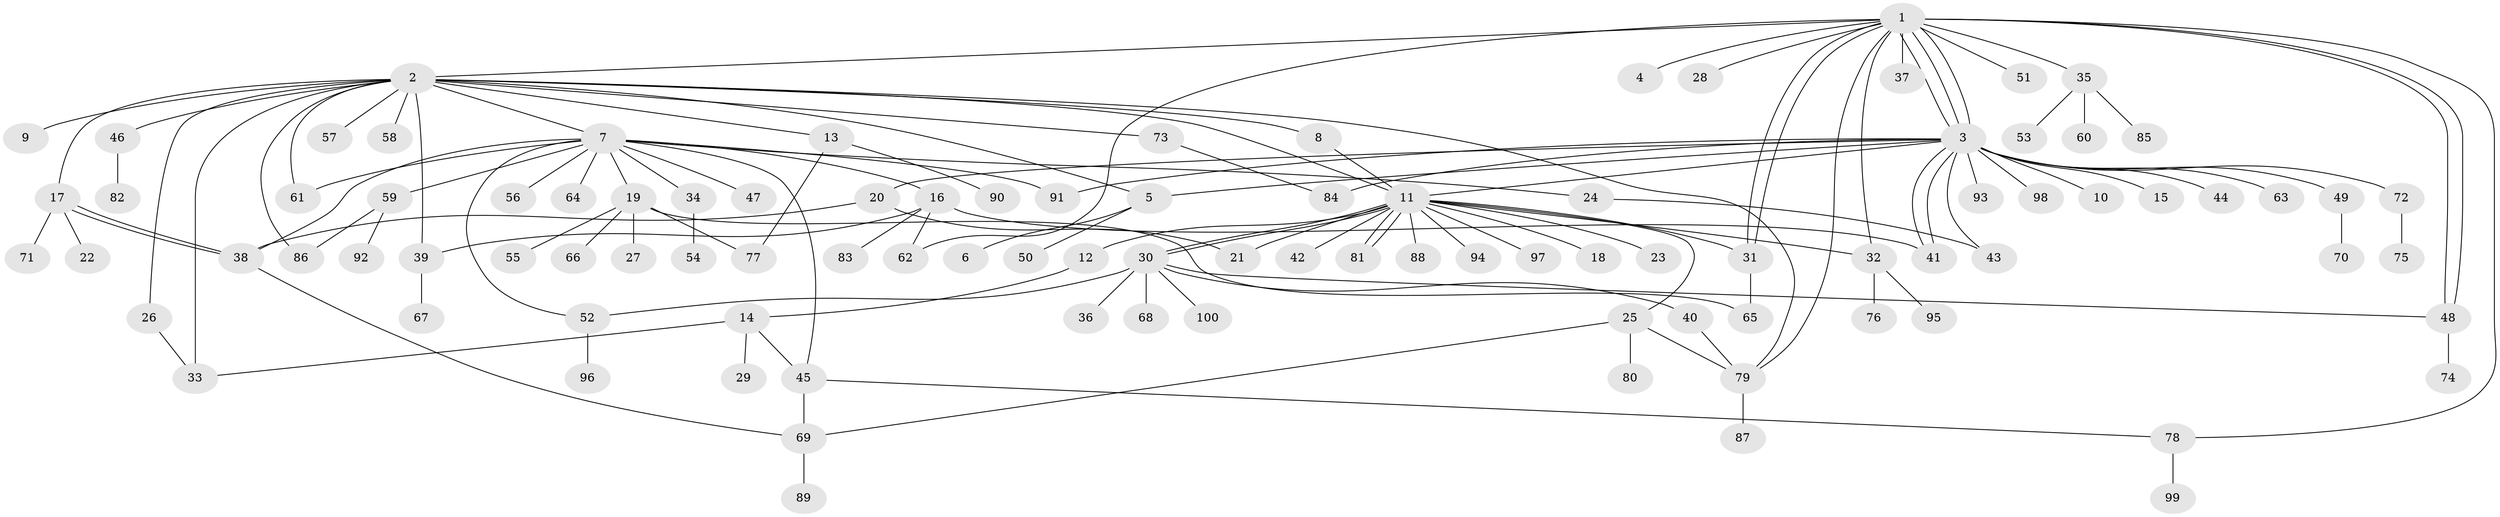 // Generated by graph-tools (version 1.1) at 2025/26/03/09/25 03:26:02]
// undirected, 100 vertices, 136 edges
graph export_dot {
graph [start="1"]
  node [color=gray90,style=filled];
  1;
  2;
  3;
  4;
  5;
  6;
  7;
  8;
  9;
  10;
  11;
  12;
  13;
  14;
  15;
  16;
  17;
  18;
  19;
  20;
  21;
  22;
  23;
  24;
  25;
  26;
  27;
  28;
  29;
  30;
  31;
  32;
  33;
  34;
  35;
  36;
  37;
  38;
  39;
  40;
  41;
  42;
  43;
  44;
  45;
  46;
  47;
  48;
  49;
  50;
  51;
  52;
  53;
  54;
  55;
  56;
  57;
  58;
  59;
  60;
  61;
  62;
  63;
  64;
  65;
  66;
  67;
  68;
  69;
  70;
  71;
  72;
  73;
  74;
  75;
  76;
  77;
  78;
  79;
  80;
  81;
  82;
  83;
  84;
  85;
  86;
  87;
  88;
  89;
  90;
  91;
  92;
  93;
  94;
  95;
  96;
  97;
  98;
  99;
  100;
  1 -- 2;
  1 -- 3;
  1 -- 3;
  1 -- 3;
  1 -- 4;
  1 -- 28;
  1 -- 31;
  1 -- 31;
  1 -- 32;
  1 -- 35;
  1 -- 37;
  1 -- 48;
  1 -- 48;
  1 -- 51;
  1 -- 62;
  1 -- 78;
  1 -- 79;
  2 -- 5;
  2 -- 7;
  2 -- 8;
  2 -- 9;
  2 -- 11;
  2 -- 13;
  2 -- 17;
  2 -- 26;
  2 -- 33;
  2 -- 39;
  2 -- 46;
  2 -- 57;
  2 -- 58;
  2 -- 61;
  2 -- 73;
  2 -- 79;
  2 -- 86;
  3 -- 5;
  3 -- 10;
  3 -- 11;
  3 -- 15;
  3 -- 20;
  3 -- 41;
  3 -- 41;
  3 -- 43;
  3 -- 44;
  3 -- 49;
  3 -- 63;
  3 -- 72;
  3 -- 84;
  3 -- 91;
  3 -- 93;
  3 -- 98;
  5 -- 6;
  5 -- 50;
  7 -- 16;
  7 -- 19;
  7 -- 24;
  7 -- 34;
  7 -- 38;
  7 -- 45;
  7 -- 47;
  7 -- 52;
  7 -- 56;
  7 -- 59;
  7 -- 61;
  7 -- 64;
  7 -- 91;
  8 -- 11;
  11 -- 12;
  11 -- 18;
  11 -- 21;
  11 -- 23;
  11 -- 25;
  11 -- 30;
  11 -- 30;
  11 -- 31;
  11 -- 32;
  11 -- 42;
  11 -- 81;
  11 -- 81;
  11 -- 88;
  11 -- 94;
  11 -- 97;
  12 -- 14;
  13 -- 77;
  13 -- 90;
  14 -- 29;
  14 -- 33;
  14 -- 45;
  16 -- 39;
  16 -- 41;
  16 -- 62;
  16 -- 83;
  17 -- 22;
  17 -- 38;
  17 -- 38;
  17 -- 71;
  19 -- 27;
  19 -- 55;
  19 -- 65;
  19 -- 66;
  19 -- 77;
  20 -- 21;
  20 -- 38;
  24 -- 43;
  25 -- 69;
  25 -- 79;
  25 -- 80;
  26 -- 33;
  30 -- 36;
  30 -- 40;
  30 -- 48;
  30 -- 52;
  30 -- 68;
  30 -- 100;
  31 -- 65;
  32 -- 76;
  32 -- 95;
  34 -- 54;
  35 -- 53;
  35 -- 60;
  35 -- 85;
  38 -- 69;
  39 -- 67;
  40 -- 79;
  45 -- 69;
  45 -- 78;
  46 -- 82;
  48 -- 74;
  49 -- 70;
  52 -- 96;
  59 -- 86;
  59 -- 92;
  69 -- 89;
  72 -- 75;
  73 -- 84;
  78 -- 99;
  79 -- 87;
}
